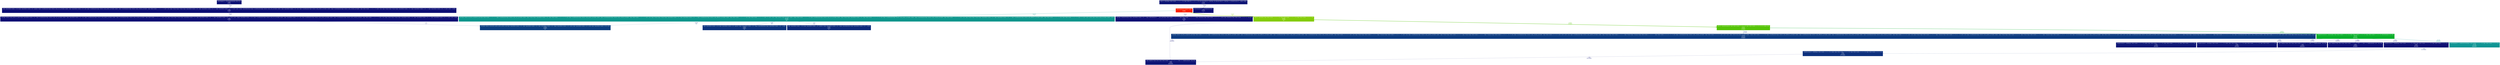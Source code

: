 digraph {
	graph [fontname=Arial, nodesep=0.125, ranksep=0.25];
	node [fontcolor=white, fontname=Arial, height=0, shape=box, style=filled, width=0];
	edge [fontname=Arial];
	1 [color="#fa2001", fontcolor="#ffffff", fontsize="10.00", label="MeshIntegrator<2>::step(int, double)\n96.88%\n(3.32%)"];
	1 -> 2 [arrowsize="0.81", color="#84cc07", fontcolor="#84cc07", fontsize="10.00", label="65.86%\n95×", labeldistance="2.63", penwidth="2.63"];
	1 -> 5 [arrowsize="0.52", color="#0c968c", fontcolor="#0c968c", fontsize="10.00", label="26.72%\n95×", labeldistance="1.07", penwidth="1.07"];
	1 -> 19 [arrowsize="0.35", color="#0d1074", fontcolor="#0d1074", fontsize="10.00", label="0.74%\n95×", labeldistance="0.50", penwidth="0.50"];
	2 [color="#84cc07", fontcolor="#ffffff", fontsize="10.00", label="Mesh<2>::prox(double, Eigen::Matrix<double, -1, 1, 0, -1, 1>&, Eigen::Matrix<double, -1, 1, 0, -1, 1>&, Eigen::Matrix<double, -1, 1, 0, -1, 1>&)\n65.86%\n(5.10%)\n95×"];
	2 -> 3 [arrowsize="0.78", color="#56c408", fontcolor="#56c408", fontsize="10.00", label="60.38%\n9728000×", labeldistance="2.42", penwidth="2.42"];
	2 -> 15 [arrowsize="0.35", color="#0d0d73", fontcolor="#0d0d73", fontsize="10.00", label="0.13%\n29184000×", labeldistance="0.50", penwidth="0.50"];
	3 [color="#56c408", fontcolor="#ffffff", fontsize="10.00", label="Mesh<2>::bfgsOptSimplex(int, Eigen::Matrix<double, 6, 1, 0, 6, 1>&, Eigen::Matrix<double, 6, 1, 0, 6, 1>&, int, double, bool)\n60.38%\n(4.51%)\n9728000×"];
	3 -> 4 [arrowsize="0.67", color="#0aaf2b", fontcolor="#0aaf2b", fontsize="10.00", label="45.07%\n20070400×", labeldistance="1.80", penwidth="1.80"];
	3 -> 8 [arrowsize="0.35", color="#0d3b80", fontcolor="#0d3b80", fontsize="10.00", label="10.15%\n9728000×", labeldistance="0.50", penwidth="0.50"];
	4 [color="#0aaf2b", fontcolor="#ffffff", fontsize="10.00", label="AdaptationFunctional<2>::blockGrad(int, Eigen::Matrix<double, 6, 1, 0, 6, 1>&, Eigen::Matrix<double, 6, 1, 0, 6, 1>&, Eigen::Matrix<double, 6, 1, 0, 6, 1>&, MeshInterpolator<2>&, bool)\n45.07%\n(13.12%)\n20070400×"];
	4 -> 6 [arrowsize="0.50", color="#0c9493", fontcolor="#0c9493", fontsize="10.00", label="25.13%\n80281600×", labeldistance="1.01", penwidth="1.01"];
	4 -> 12 [arrowsize="0.35", color="#0d1675", fontcolor="#0d1675", fontsize="10.00", label="2.14%\n20070400×", labeldistance="0.50", penwidth="0.50"];
	4 -> 13 [arrowsize="0.35", color="#0d1475", fontcolor="#0d1475", fontsize="10.00", label="1.84%\n20070400×", labeldistance="0.50", penwidth="0.50"];
	4 -> 16 [arrowsize="0.35", color="#0d1274", fontcolor="#0d1274", fontsize="10.00", label="1.19%\n280985600×", labeldistance="0.50", penwidth="0.50"];
	4 -> 20 [arrowsize="0.35", color="#0d0f74", fontcolor="#0d0f74", fontsize="10.00", label="0.65%\n40140800×", labeldistance="0.50", penwidth="0.50"];
	4 -> 23 [arrowsize="0.35", color="#0d0f73", fontcolor="#0d0f73", fontsize="10.00", label="0.53%\n20070400×", labeldistance="0.50", penwidth="0.50"];
	5 [color="#0c968c", fontcolor="#ffffff", fontsize="10.00", label="void Eigen::internal::call_dense_assignment_loop<Eigen::Matrix<double, -1, 1, 0, -1, 1>, Eigen::CwiseBinaryOp<Eigen::internal::scalar_sum_op<double, double>, Eigen::Product<Eigen::SparseMatrix<double, 0, int>, Eigen::Matrix<double, -1, 1, 0, -1, 1>, 0> const, Eigen::CwiseBinaryOp<Eigen::internal::scalar_product_op<double, double>, Eigen::CwiseNullaryOp<Eigen::internal::scalar_constant_op<double>, Eigen::Matrix<double, -1, 1, 0, -1, 1> const> const, Eigen::Product<Eigen::Product<Eigen::SparseMatrix<double, 0, int>, Eigen::SparseMatrix<double, 0, int>, 2>, Eigen::CwiseBinaryOp<Eigen::internal::scalar_difference_op<double, double>, Eigen::Matrix<double, -1, 1, 0, -1, 1> const, Eigen::Matrix<double, -1, 1, 0, -1, 1> const>, 0> const> const>, Eigen::internal::assign_op<double, double> >(Eigen::Matrix<double, -1, 1, 0, -1, 1>&, Eigen::CwiseBinaryOp<Eigen::internal::scalar_sum_op<double, double>, Eigen::Product<Eigen::SparseMatrix<double, 0, int>, Eigen::Matrix<double, -1, 1, 0, -1, 1>, 0> const, Eigen::CwiseBinaryOp<Eigen::internal::scalar_product_op<double, double>, Eigen::CwiseNullaryOp<Eigen::internal::scalar_constant_op<double>, Eigen::Matrix<double, -1, 1, 0, -1, 1> const> const, Eigen::Product<Eigen::Product<Eigen::SparseMatrix<double, 0, int>, Eigen::SparseMatrix<double, 0, int>, 2>, Eigen::CwiseBinaryOp<Eigen::internal::scalar_difference_op<double, double>, Eigen::Matrix<double, -1, 1, 0, -1, 1> const, Eigen::Matrix<double, -1, 1, 0, -1, 1> const>, 0> const> const> const&, Eigen::internal::assign_op<double, double> const&)\n26.72%\n(1.31%)\n95×"];
	5 -> 7 [arrowsize="0.35", color="#0d3d80", fontcolor="#0d3d80", fontsize="10.00", label="10.50%\n95×", labeldistance="0.50", penwidth="0.50"];
	5 -> 9 [arrowsize="0.35", color="#0d337e", fontcolor="#0d337e", fontsize="10.00", label="8.40%\n95×", labeldistance="0.50", penwidth="0.50"];
	5 -> 11 [arrowsize="0.35", color="#0d297b", fontcolor="#0d297b", fontsize="10.00", label="6.51%\n95×", labeldistance="0.50", penwidth="0.50"];
	6 [color="#0c9493", fontcolor="#ffffff", fontsize="10.00", label="MeshInterpolator<2>::evalMonitorOnGrid(Eigen::Matrix<double, 2, 1, 0, 2, 1>&, Eigen::Matrix<double, 2, 2, 0, 2, 2>&)\n25.13%\n(17.21%)\n80281600×"];
	6 -> 10 [arrowsize="0.35", color="#0d307d", fontcolor="#0d307d", fontsize="10.00", label="7.92%\n321126400×", labeldistance="0.50", penwidth="0.50"];
	7 [color="#0d3f81", fontcolor="#ffffff", fontsize="10.00", label="void Eigen::internal::conservative_sparse_sparse_product_impl<Eigen::SparseMatrix<double, 0, int>, Eigen::SparseMatrix<double, 0, int>, Eigen::SparseMatrix<double, 0, int> >(Eigen::SparseMatrix<double, 0, int> const&, Eigen::SparseMatrix<double, 0, int> const&, Eigen::SparseMatrix<double, 0, int>&, bool)\n10.83%\n(10.68%)\n98×"];
	8 [color="#0d3b80", fontcolor="#ffffff", fontsize="10.00", label="void Eigen::internal::call_dense_assignment_loop<Eigen::Matrix<double, 6, 6, 0, 6, 6>, Eigen::CwiseBinaryOp<Eigen::internal::scalar_difference_op<double, double>, Eigen::CwiseBinaryOp<Eigen::internal::scalar_difference_op<double, double>, Eigen::CwiseBinaryOp<Eigen::internal::scalar_product_op<double, double>, Eigen::CwiseNullaryOp<Eigen::internal::scalar_constant_op<double>, Eigen::Matrix<double, 6, 6, 0, 6, 6> const> const, Eigen::Product<Eigen::Matrix<double, 6, 1, 0, 6, 1>, Eigen::Transpose<Eigen::Matrix<double, 6, 1, 0, 6, 1> >, 0> const> const, Eigen::CwiseBinaryOp<Eigen::internal::scalar_quotient_op<double, double>, Eigen::Product<Eigen::Matrix<double, 6, 6, 0, 6, 6>, Eigen::Product<Eigen::Matrix<double, 6, 1, 0, 6, 1>, Eigen::Transpose<Eigen::Matrix<double, 6, 1, 0, 6, 1> >, 0>, 0> const, Eigen::CwiseNullaryOp<Eigen::internal::scalar_constant_op<double>, Eigen::Matrix<double, 6, 6, 0, 6, 6> const> const> const> const, Eigen::CwiseBinaryOp<Eigen::internal::scalar_quotient_op<double, double>, Eigen::Product<Eigen::Matrix<double, 6, 1, 0, 6, 1>, Eigen::Product<Eigen::Transpose<Eigen::Matrix<double, 6, 1, 0, 6, 1> >, Eigen::Matrix<double, 6, 6, 0, 6, 6>, 0>, 0> const, Eigen::CwiseNullaryOp<Eigen::internal::scalar_constant_op<double>, Eigen::Matrix<double, 6, 6, 0, 6, 6> const> const> const>, Eigen::internal::add_assign_op<double, double> >(Eigen::Matrix<double, 6, 6, 0, 6, 6>&, Eigen::CwiseBinaryOp<Eigen::internal::scalar_difference_op<double, double>, Eigen::CwiseBinaryOp<Eigen::internal::scalar_difference_op<double, double>, Eigen::CwiseBinaryOp<Eigen::internal::scalar_product_op<double, double>, Eigen::CwiseNullaryOp<Eigen::internal::scalar_constant_op<double>, Eigen::Matrix<double, 6, 6, 0, 6, 6> const> const, Eigen::Product<Eigen::Matrix<double, 6, 1, 0, 6, 1>, Eigen::Transpose<Eigen::Matrix<double, 6, 1, 0, 6, 1> >, 0> const> const, Eigen::CwiseBinaryOp<Eigen::internal::scalar_quotient_op<double, double>, Eigen::Product<Eigen::Matrix<double, 6, 6, 0, 6, 6>, Eigen::Product<Eigen::Matrix<double, 6, 1, 0, 6, 1>, Eigen::Transpose<Eigen::Matrix<double, 6, 1, 0, 6, 1> >, 0>, 0> const, Eigen::CwiseNullaryOp<Eigen::internal::scalar_constant_op<double>, Eigen::Matrix<double, 6, 6, 0, 6, 6> const> const> const> const, Eigen::CwiseBinaryOp<Eigen::internal::scalar_quotient_op<double, double>, Eigen::Product<Eigen::Matrix<double, 6, 1, 0, 6, 1>, Eigen::Product<Eigen::Transpose<Eigen::Matrix<double, 6, 1, 0, 6, 1> >, Eigen::Matrix<double, 6, 6, 0, 6, 6>, 0>, 0> const, Eigen::CwiseNullaryOp<Eigen::internal::scalar_constant_op<double>, Eigen::Matrix<double, 6, 6, 0, 6, 6> const> const> const> const&, Eigen::internal::add_assign_op<double, double> const&)\n10.15%\n(10.15%)\n9728000×"];
	9 [color="#0d347e", fontcolor="#ffffff", fontsize="10.00", label="Eigen::SparseMatrix<double, 0, int>& Eigen::SparseMatrix<double, 0, int>::operator=<Eigen::SparseMatrix<double, 1, int> >(Eigen::SparseMatrixBase<Eigen::SparseMatrix<double, 1, int> > const&)\n8.66%\n(8.66%)\n98×"];
	10 [color="#0d307d", fontcolor="#ffffff", fontsize="10.00", label="HuangFunctional<3>::dGdM(Eigen::Matrix<double, 3, 3, 0, 3, 3>&, double, Eigen::Matrix<double, 3, 3, 0, 3, 3>&, Eigen::Matrix<double, 3, 1, 0, 3, 1>&, Eigen::Matrix<double, 3, 3, 0, 3, 3>&)\n7.93%\n(6.47%)\n321726080×"];
	10 -> 15 [arrowsize="0.35", color="#0d1375", fontcolor="#0d1375", fontsize="10.00", label="1.46%\n321126400×", labeldistance="0.50", penwidth="0.50"];
	11 [color="#0d2a7b", fontcolor="#ffffff", fontsize="10.00", label="Eigen::SparseMatrix<double, 1, int>& Eigen::SparseMatrix<double, 1, int>::operator=<Eigen::SparseMatrix<double, 0, int> >(Eigen::SparseMatrixBase<Eigen::SparseMatrix<double, 0, int> > const&)\n6.65%\n(6.65%)\n97×"];
	12 [color="#0d1675", fontcolor="#ffffff", fontsize="10.00", label="HuangFunctional<2>::dGdM(Eigen::Matrix<double, 2, 2, 0, 2, 2>&, double, Eigen::Matrix<double, 2, 2, 0, 2, 2>&, Eigen::Matrix<double, 2, 1, 0, 2, 1>&, Eigen::Matrix<double, 2, 2, 0, 2, 2>&)\n2.14%\n(2.14%)\n20070400×"];
	13 [color="#0d1475", fontcolor="#ffffff", fontsize="10.00", label="HuangFunctional<2>::dGdJ(Eigen::Matrix<double, 2, 2, 0, 2, 2>&, double, Eigen::Matrix<double, 2, 2, 0, 2, 2>&, Eigen::Matrix<double, 2, 1, 0, 2, 1>&, Eigen::Matrix<double, 2, 2, 0, 2, 2>&)\n1.84%\n(1.84%)\n20070400×"];
	14 [color="#0d1475", fontcolor="#ffffff", fontsize="10.00", label="Mesh<2>::Mesh(Eigen::Matrix<double, -1, -1, 0, -1, -1>&, Eigen::Matrix<int, -1, -1, 0, -1, -1>&, std::vector<Mesh<2>::NodeType, std::allocator<Mesh<2>::NodeType> >&, MonitorFunction<2>*, double, double)\n1.77%\n(0.06%)"];
	14 -> 18 [arrowsize="0.35", color="#0d1074", fontcolor="#0d1074", fontsize="10.00", label="0.83%\n1×", labeldistance="0.50", penwidth="0.50"];
	15 [color="#0d1475", fontcolor="#ffffff", fontsize="10.00", label="Eigen::MapBase<Eigen::Block<Eigen::Matrix<double, -1, -1, 0, -1, -1>, 1, -1, false>, 0>::MapBase(double*, long, long)\n1.66%\n(1.66%)\n364481969×"];
	16 [color="#0d1274", fontcolor="#ffffff", fontsize="10.00", label="Eigen::MapBase<Eigen::Block<Eigen::Matrix<double, 6, 1, 0, 6, 1>, -1, 1, false>, 0>::MapBase(double*, long, long)\n1.19%\n(1.19%)\n280985600×"];
	17 [color="#0d1174", fontcolor="#ffffff", fontsize="10.00", label="MeshIntegrator<2>::MeshIntegrator(double, Mesh<2>&)\n0.94%\n(0.00%)"];
	17 -> 21 [arrowsize="0.35", color="#0d0f74", fontcolor="#0d0f74", fontsize="10.00", label="0.59%\n1×", labeldistance="0.50", penwidth="0.50"];
	18 [color="#0d1074", fontcolor="#ffffff", fontsize="10.00", label="MeshInterpolator<2>::smoothMonitorGrid(int)\n0.83%\n(0.77%)\n1×"];
	19 [color="#0d1074", fontcolor="#ffffff", fontsize="10.00", label="void Eigen::SimplicialCholesky<Eigen::SparseMatrix<double, 0, int>, 1, Eigen::AMDOrdering<int> >::_solve_impl<Eigen::Matrix<double, -1, 1, 0, -1, 1>, Eigen::Matrix<double, -1, 1, 0, -1, 1> >(Eigen::MatrixBase<Eigen::Matrix<double, -1, 1, 0, -1, 1> > const&, Eigen::MatrixBase<Eigen::Matrix<double, -1, 1, 0, -1, 1> >&) const\n0.74%\n(0.59%)\n95×"];
	20 [color="#0d0f74", fontcolor="#ffffff", fontsize="10.00", label="Eigen::MapBase<Eigen::Block<Eigen::Matrix<double, -1, 1, 0, -1, 1> const, -1, 1, false>, 0>::MapBase(double const*, long, long)\n0.65%\n(0.65%)\n40140800×"];
	21 [color="#0d0f74", fontcolor="#ffffff", fontsize="10.00", label="Eigen::SparseMatrix<double, 0, int>& Eigen::SparseMatrix<double, 0, int>::operator=<Eigen::CwiseBinaryOp<Eigen::internal::scalar_sum_op<double, double>, Eigen::SparseMatrix<double, 0, int> const, Eigen::CwiseBinaryOp<Eigen::internal::scalar_product_op<double, double>, Eigen::CwiseNullaryOp<Eigen::internal::scalar_constant_op<double>, Eigen::Matrix<double, -1, -1, 0, -1, -1> const> const, Eigen::Product<Eigen::Product<Eigen::SparseMatrix<double, 0, int>, Eigen::SparseMatrix<double, 0, int>, 2>, Eigen::SparseMatrix<double, 0, int>, 2> const> const> >(Eigen::SparseMatrixBase<Eigen::CwiseBinaryOp<Eigen::internal::scalar_sum_op<double, double>, Eigen::SparseMatrix<double, 0, int> const, Eigen::CwiseBinaryOp<Eigen::internal::scalar_product_op<double, double>, Eigen::CwiseNullaryOp<Eigen::internal::scalar_constant_op<double>, Eigen::Matrix<double, -1, -1, 0, -1, -1> const> const, Eigen::Product<Eigen::Product<Eigen::SparseMatrix<double, 0, int>, Eigen::SparseMatrix<double, 0, int>, 2>, Eigen::SparseMatrix<double, 0, int>, 2> const> const> > const&)\n0.59%\n(0.00%)\n1×"];
	21 -> 22 [arrowsize="0.35", color="#0d0f74", fontcolor="#0d0f74", fontsize="10.00", label="0.59%\n1×", labeldistance="0.50", penwidth="0.50"];
	22 [color="#0d0f74", fontcolor="#ffffff", fontsize="10.00", label="void Eigen::internal::assign_sparse_to_sparse<Eigen::SparseMatrix<double, 0, int>, Eigen::CwiseBinaryOp<Eigen::internal::scalar_sum_op<double, double>, Eigen::SparseMatrix<double, 0, int> const, Eigen::CwiseBinaryOp<Eigen::internal::scalar_product_op<double, double>, Eigen::CwiseNullaryOp<Eigen::internal::scalar_constant_op<double>, Eigen::Matrix<double, -1, -1, 0, -1, -1> const> const, Eigen::Product<Eigen::Product<Eigen::SparseMatrix<double, 0, int>, Eigen::SparseMatrix<double, 0, int>, 2>, Eigen::SparseMatrix<double, 0, int>, 2> const> const> >(Eigen::SparseMatrix<double, 0, int>&, Eigen::CwiseBinaryOp<Eigen::internal::scalar_sum_op<double, double>, Eigen::SparseMatrix<double, 0, int> const, Eigen::CwiseBinaryOp<Eigen::internal::scalar_product_op<double, double>, Eigen::CwiseNullaryOp<Eigen::internal::scalar_constant_op<double>, Eigen::Matrix<double, -1, -1, 0, -1, -1> const> const, Eigen::Product<Eigen::Product<Eigen::SparseMatrix<double, 0, int>, Eigen::SparseMatrix<double, 0, int>, 2>, Eigen::SparseMatrix<double, 0, int>, 2> const> const> const&)\n0.59%\n(0.00%)\n1×"];
	22 -> 7 [arrowsize="0.35", color="#0d0d73", fontcolor="#0d0d73", fontsize="10.00", label="0.11%\n1×", labeldistance="0.50", penwidth="0.50"];
	23 [color="#0d0f73", fontcolor="#ffffff", fontsize="10.00", label="HuangFunctional<2>::dGddet(Eigen::Matrix<double, 2, 2, 0, 2, 2>&, double, Eigen::Matrix<double, 2, 2, 0, 2, 2>&, Eigen::Matrix<double, 2, 1, 0, 2, 1>&)\n0.53%\n(0.53%)\n20070400×"];
}
